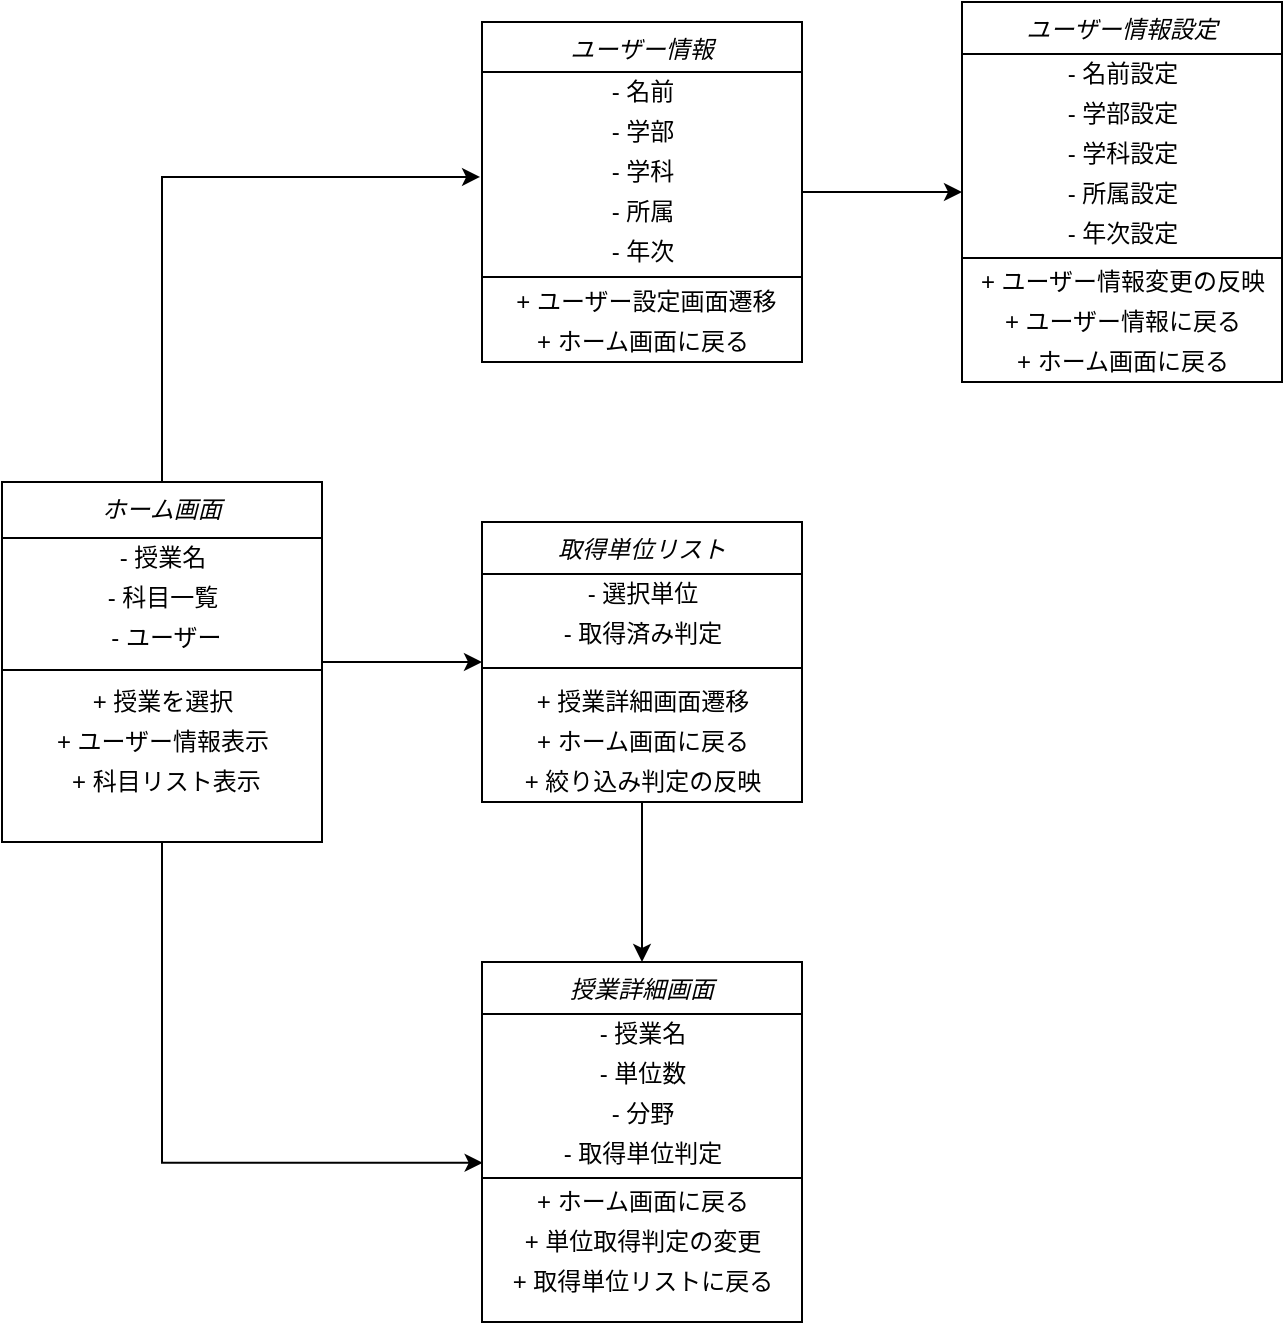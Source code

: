 <mxfile version="12.6.6" type="github">
  <diagram id="C5RBs43oDa-KdzZeNtuy" name="Page-1">
    <mxGraphModel dx="1186" dy="662" grid="1" gridSize="10" guides="1" tooltips="1" connect="1" arrows="1" fold="1" page="1" pageScale="1" pageWidth="827" pageHeight="1169" math="0" shadow="0">
      <root>
        <mxCell id="WIyWlLk6GJQsqaUBKTNV-0"/>
        <mxCell id="WIyWlLk6GJQsqaUBKTNV-1" parent="WIyWlLk6GJQsqaUBKTNV-0"/>
        <mxCell id="5cKeduFpD69OzBUjxAE2-6" style="edgeStyle=orthogonalEdgeStyle;rounded=0;orthogonalLoop=1;jettySize=auto;html=1;exitX=0.5;exitY=0;exitDx=0;exitDy=0;entryX=-0.006;entryY=0.624;entryDx=0;entryDy=0;entryPerimeter=0;" parent="WIyWlLk6GJQsqaUBKTNV-1" source="zkfFHV4jXpPFQw0GAbJ--0" target="vueVsAEjh_niGs77pXd6-32" edge="1">
          <mxGeometry relative="1" as="geometry"/>
        </mxCell>
        <mxCell id="5cKeduFpD69OzBUjxAE2-12" style="edgeStyle=orthogonalEdgeStyle;rounded=0;orthogonalLoop=1;jettySize=auto;html=1;entryX=0.002;entryY=0.721;entryDx=0;entryDy=0;entryPerimeter=0;exitX=0.5;exitY=1;exitDx=0;exitDy=0;" parent="WIyWlLk6GJQsqaUBKTNV-1" source="zkfFHV4jXpPFQw0GAbJ--0" target="vueVsAEjh_niGs77pXd6-55" edge="1">
          <mxGeometry relative="1" as="geometry">
            <mxPoint x="200" y="710" as="targetPoint"/>
          </mxGeometry>
        </mxCell>
        <mxCell id="5cKeduFpD69OzBUjxAE2-13" style="edgeStyle=orthogonalEdgeStyle;rounded=0;orthogonalLoop=1;jettySize=auto;html=1;entryX=0;entryY=0.5;entryDx=0;entryDy=0;" parent="WIyWlLk6GJQsqaUBKTNV-1" source="zkfFHV4jXpPFQw0GAbJ--0" target="vueVsAEjh_niGs77pXd6-6" edge="1">
          <mxGeometry relative="1" as="geometry"/>
        </mxCell>
        <mxCell id="zkfFHV4jXpPFQw0GAbJ--0" value="ホーム画面" style="swimlane;fontStyle=2;align=center;verticalAlign=top;childLayout=stackLayout;horizontal=1;startSize=28;horizontalStack=0;resizeParent=1;resizeLast=0;collapsible=1;marginBottom=0;rounded=0;shadow=0;strokeWidth=1;" parent="WIyWlLk6GJQsqaUBKTNV-1" vertex="1">
          <mxGeometry x="120" y="330" width="160" height="180" as="geometry">
            <mxRectangle x="230" y="140" width="160" height="26" as="alternateBounds"/>
          </mxGeometry>
        </mxCell>
        <mxCell id="vueVsAEjh_niGs77pXd6-21" value="- 授業名" style="text;html=1;align=center;verticalAlign=middle;resizable=0;points=[];autosize=1;" parent="zkfFHV4jXpPFQw0GAbJ--0" vertex="1">
          <mxGeometry y="28" width="160" height="20" as="geometry"/>
        </mxCell>
        <mxCell id="vueVsAEjh_niGs77pXd6-20" value="- 科目一覧" style="text;html=1;align=center;verticalAlign=middle;resizable=0;points=[];autosize=1;" parent="zkfFHV4jXpPFQw0GAbJ--0" vertex="1">
          <mxGeometry y="48" width="160" height="20" as="geometry"/>
        </mxCell>
        <mxCell id="vueVsAEjh_niGs77pXd6-27" value="&amp;nbsp;- ユーザー" style="text;html=1;align=center;verticalAlign=middle;resizable=0;points=[];autosize=1;" parent="zkfFHV4jXpPFQw0GAbJ--0" vertex="1">
          <mxGeometry y="68" width="160" height="20" as="geometry"/>
        </mxCell>
        <mxCell id="zkfFHV4jXpPFQw0GAbJ--4" value="" style="line;html=1;strokeWidth=1;align=left;verticalAlign=middle;spacingTop=-1;spacingLeft=3;spacingRight=3;rotatable=0;labelPosition=right;points=[];portConstraint=eastwest;" parent="zkfFHV4jXpPFQw0GAbJ--0" vertex="1">
          <mxGeometry y="88" width="160" height="12" as="geometry"/>
        </mxCell>
        <mxCell id="vueVsAEjh_niGs77pXd6-22" value="+ 授業を選択" style="text;html=1;align=center;verticalAlign=middle;resizable=0;points=[];autosize=1;" parent="zkfFHV4jXpPFQw0GAbJ--0" vertex="1">
          <mxGeometry y="100" width="160" height="20" as="geometry"/>
        </mxCell>
        <mxCell id="vueVsAEjh_niGs77pXd6-23" value="+ ユーザー情報表示" style="text;html=1;align=center;verticalAlign=middle;resizable=0;points=[];autosize=1;" parent="zkfFHV4jXpPFQw0GAbJ--0" vertex="1">
          <mxGeometry y="120" width="160" height="20" as="geometry"/>
        </mxCell>
        <mxCell id="vueVsAEjh_niGs77pXd6-26" value="&amp;nbsp;+ 科目リスト表示" style="text;html=1;align=center;verticalAlign=middle;resizable=0;points=[];autosize=1;" parent="zkfFHV4jXpPFQw0GAbJ--0" vertex="1">
          <mxGeometry y="140" width="160" height="20" as="geometry"/>
        </mxCell>
        <mxCell id="vueVsAEjh_niGs77pXd6-5" value="&lt;br&gt;&lt;br&gt;" style="text;html=1;align=center;verticalAlign=middle;resizable=0;points=[];autosize=1;" parent="WIyWlLk6GJQsqaUBKTNV-1" vertex="1">
          <mxGeometry x="254" y="161" width="20" height="30" as="geometry"/>
        </mxCell>
        <mxCell id="5cKeduFpD69OzBUjxAE2-14" style="edgeStyle=orthogonalEdgeStyle;rounded=0;orthogonalLoop=1;jettySize=auto;html=1;entryX=0.5;entryY=0;entryDx=0;entryDy=0;" parent="WIyWlLk6GJQsqaUBKTNV-1" source="vueVsAEjh_niGs77pXd6-6" target="vueVsAEjh_niGs77pXd6-10" edge="1">
          <mxGeometry relative="1" as="geometry"/>
        </mxCell>
        <mxCell id="vueVsAEjh_niGs77pXd6-6" value="取得単位リスト" style="swimlane;fontStyle=2;align=center;verticalAlign=top;childLayout=stackLayout;horizontal=1;startSize=26;horizontalStack=0;resizeParent=1;resizeLast=0;collapsible=1;marginBottom=0;rounded=0;shadow=0;strokeWidth=1;" parent="WIyWlLk6GJQsqaUBKTNV-1" vertex="1">
          <mxGeometry x="360" y="350" width="160" height="140" as="geometry">
            <mxRectangle x="230" y="140" width="160" height="26" as="alternateBounds"/>
          </mxGeometry>
        </mxCell>
        <mxCell id="vueVsAEjh_niGs77pXd6-60" value="- 選択単位" style="text;html=1;align=center;verticalAlign=middle;resizable=0;points=[];autosize=1;" parent="vueVsAEjh_niGs77pXd6-6" vertex="1">
          <mxGeometry y="26" width="160" height="20" as="geometry"/>
        </mxCell>
        <mxCell id="vueVsAEjh_niGs77pXd6-61" value="- 取得済み判定" style="text;html=1;align=center;verticalAlign=middle;resizable=0;points=[];autosize=1;" parent="vueVsAEjh_niGs77pXd6-6" vertex="1">
          <mxGeometry y="46" width="160" height="20" as="geometry"/>
        </mxCell>
        <mxCell id="vueVsAEjh_niGs77pXd6-7" value="" style="line;html=1;strokeWidth=1;align=left;verticalAlign=middle;spacingTop=-1;spacingLeft=3;spacingRight=3;rotatable=0;labelPosition=right;points=[];portConstraint=eastwest;" parent="vueVsAEjh_niGs77pXd6-6" vertex="1">
          <mxGeometry y="66" width="160" height="14" as="geometry"/>
        </mxCell>
        <mxCell id="vueVsAEjh_niGs77pXd6-62" value="+ 授業詳細画面遷移" style="text;html=1;align=center;verticalAlign=middle;resizable=0;points=[];autosize=1;" parent="vueVsAEjh_niGs77pXd6-6" vertex="1">
          <mxGeometry y="80" width="160" height="20" as="geometry"/>
        </mxCell>
        <mxCell id="vueVsAEjh_niGs77pXd6-63" value="+ ホーム画面に戻る" style="text;html=1;align=center;verticalAlign=middle;resizable=0;points=[];autosize=1;" parent="vueVsAEjh_niGs77pXd6-6" vertex="1">
          <mxGeometry y="100" width="160" height="20" as="geometry"/>
        </mxCell>
        <mxCell id="vueVsAEjh_niGs77pXd6-64" value="+ 絞り込み判定の反映" style="text;html=1;align=center;verticalAlign=middle;resizable=0;points=[];autosize=1;" parent="vueVsAEjh_niGs77pXd6-6" vertex="1">
          <mxGeometry y="120" width="160" height="20" as="geometry"/>
        </mxCell>
        <mxCell id="vueVsAEjh_niGs77pXd6-8" value="ユーザー情報設定" style="swimlane;fontStyle=2;align=center;verticalAlign=top;childLayout=stackLayout;horizontal=1;startSize=26;horizontalStack=0;resizeParent=1;resizeLast=0;collapsible=1;marginBottom=0;rounded=0;shadow=0;strokeWidth=1;" parent="WIyWlLk6GJQsqaUBKTNV-1" vertex="1">
          <mxGeometry x="600" y="90" width="160" height="190" as="geometry">
            <mxRectangle x="230" y="140" width="160" height="26" as="alternateBounds"/>
          </mxGeometry>
        </mxCell>
        <mxCell id="vueVsAEjh_niGs77pXd6-40" value="- 名前設定" style="text;html=1;align=center;verticalAlign=middle;resizable=0;points=[];autosize=1;" parent="vueVsAEjh_niGs77pXd6-8" vertex="1">
          <mxGeometry y="26" width="160" height="20" as="geometry"/>
        </mxCell>
        <mxCell id="vueVsAEjh_niGs77pXd6-42" value="- 学部設定" style="text;html=1;align=center;verticalAlign=middle;resizable=0;points=[];autosize=1;" parent="vueVsAEjh_niGs77pXd6-8" vertex="1">
          <mxGeometry y="46" width="160" height="20" as="geometry"/>
        </mxCell>
        <mxCell id="vueVsAEjh_niGs77pXd6-43" value="- 学科設定" style="text;html=1;align=center;verticalAlign=middle;resizable=0;points=[];autosize=1;" parent="vueVsAEjh_niGs77pXd6-8" vertex="1">
          <mxGeometry y="66" width="160" height="20" as="geometry"/>
        </mxCell>
        <mxCell id="vueVsAEjh_niGs77pXd6-44" value="- 所属設定" style="text;html=1;align=center;verticalAlign=middle;resizable=0;points=[];autosize=1;" parent="vueVsAEjh_niGs77pXd6-8" vertex="1">
          <mxGeometry y="86" width="160" height="20" as="geometry"/>
        </mxCell>
        <mxCell id="vueVsAEjh_niGs77pXd6-46" value="- 年次設定" style="text;html=1;align=center;verticalAlign=middle;resizable=0;points=[];autosize=1;" parent="vueVsAEjh_niGs77pXd6-8" vertex="1">
          <mxGeometry y="106" width="160" height="20" as="geometry"/>
        </mxCell>
        <mxCell id="vueVsAEjh_niGs77pXd6-9" value="" style="line;html=1;strokeWidth=1;align=left;verticalAlign=middle;spacingTop=-1;spacingLeft=3;spacingRight=3;rotatable=0;labelPosition=right;points=[];portConstraint=eastwest;" parent="vueVsAEjh_niGs77pXd6-8" vertex="1">
          <mxGeometry y="126" width="160" height="4" as="geometry"/>
        </mxCell>
        <mxCell id="vueVsAEjh_niGs77pXd6-47" value="+ ユーザー情報変更の反映" style="text;html=1;align=center;verticalAlign=middle;resizable=0;points=[];autosize=1;" parent="vueVsAEjh_niGs77pXd6-8" vertex="1">
          <mxGeometry y="130" width="160" height="20" as="geometry"/>
        </mxCell>
        <mxCell id="vueVsAEjh_niGs77pXd6-48" value="+ ユーザー情報に戻る" style="text;html=1;align=center;verticalAlign=middle;resizable=0;points=[];autosize=1;" parent="vueVsAEjh_niGs77pXd6-8" vertex="1">
          <mxGeometry y="150" width="160" height="20" as="geometry"/>
        </mxCell>
        <mxCell id="vueVsAEjh_niGs77pXd6-49" value="+ ホーム画面に戻る" style="text;html=1;align=center;verticalAlign=middle;resizable=0;points=[];autosize=1;" parent="vueVsAEjh_niGs77pXd6-8" vertex="1">
          <mxGeometry y="170" width="160" height="20" as="geometry"/>
        </mxCell>
        <mxCell id="vueVsAEjh_niGs77pXd6-10" value="授業詳細画面" style="swimlane;fontStyle=2;align=center;verticalAlign=top;childLayout=stackLayout;horizontal=1;startSize=26;horizontalStack=0;resizeParent=1;resizeLast=0;collapsible=1;marginBottom=0;rounded=0;shadow=0;strokeWidth=1;" parent="WIyWlLk6GJQsqaUBKTNV-1" vertex="1">
          <mxGeometry x="360" y="570" width="160" height="180" as="geometry">
            <mxRectangle x="230" y="140" width="160" height="26" as="alternateBounds"/>
          </mxGeometry>
        </mxCell>
        <mxCell id="vueVsAEjh_niGs77pXd6-50" value="- 授業名" style="text;html=1;align=center;verticalAlign=middle;resizable=0;points=[];autosize=1;" parent="vueVsAEjh_niGs77pXd6-10" vertex="1">
          <mxGeometry y="26" width="160" height="20" as="geometry"/>
        </mxCell>
        <mxCell id="vueVsAEjh_niGs77pXd6-51" value="- 単位数" style="text;html=1;align=center;verticalAlign=middle;resizable=0;points=[];autosize=1;" parent="vueVsAEjh_niGs77pXd6-10" vertex="1">
          <mxGeometry y="46" width="160" height="20" as="geometry"/>
        </mxCell>
        <mxCell id="vueVsAEjh_niGs77pXd6-52" value="- 分野" style="text;html=1;align=center;verticalAlign=middle;resizable=0;points=[];autosize=1;" parent="vueVsAEjh_niGs77pXd6-10" vertex="1">
          <mxGeometry y="66" width="160" height="20" as="geometry"/>
        </mxCell>
        <mxCell id="vueVsAEjh_niGs77pXd6-55" value="- 取得単位判定" style="text;html=1;align=center;verticalAlign=middle;resizable=0;points=[];autosize=1;" parent="vueVsAEjh_niGs77pXd6-10" vertex="1">
          <mxGeometry y="86" width="160" height="20" as="geometry"/>
        </mxCell>
        <mxCell id="vueVsAEjh_niGs77pXd6-11" value="" style="line;html=1;strokeWidth=1;align=left;verticalAlign=middle;spacingTop=-1;spacingLeft=3;spacingRight=3;rotatable=0;labelPosition=right;points=[];portConstraint=eastwest;" parent="vueVsAEjh_niGs77pXd6-10" vertex="1">
          <mxGeometry y="106" width="160" height="4" as="geometry"/>
        </mxCell>
        <mxCell id="vueVsAEjh_niGs77pXd6-57" value="+ ホーム画面に戻る" style="text;html=1;align=center;verticalAlign=middle;resizable=0;points=[];autosize=1;" parent="vueVsAEjh_niGs77pXd6-10" vertex="1">
          <mxGeometry y="110" width="160" height="20" as="geometry"/>
        </mxCell>
        <mxCell id="vueVsAEjh_niGs77pXd6-58" value="+ 単位取得判定の変更" style="text;html=1;align=center;verticalAlign=middle;resizable=0;points=[];autosize=1;" parent="vueVsAEjh_niGs77pXd6-10" vertex="1">
          <mxGeometry y="130" width="160" height="20" as="geometry"/>
        </mxCell>
        <mxCell id="vueVsAEjh_niGs77pXd6-59" value="+ 取得単位リストに戻る" style="text;html=1;align=center;verticalAlign=middle;resizable=0;points=[];autosize=1;" parent="vueVsAEjh_niGs77pXd6-10" vertex="1">
          <mxGeometry y="150" width="160" height="20" as="geometry"/>
        </mxCell>
        <mxCell id="5cKeduFpD69OzBUjxAE2-15" style="edgeStyle=orthogonalEdgeStyle;rounded=0;orthogonalLoop=1;jettySize=auto;html=1;entryX=0;entryY=0.45;entryDx=0;entryDy=0;entryPerimeter=0;" parent="WIyWlLk6GJQsqaUBKTNV-1" source="vueVsAEjh_niGs77pXd6-12" target="vueVsAEjh_niGs77pXd6-44" edge="1">
          <mxGeometry relative="1" as="geometry"/>
        </mxCell>
        <mxCell id="vueVsAEjh_niGs77pXd6-12" value="ユーザー情報" style="swimlane;fontStyle=2;align=center;verticalAlign=top;childLayout=stackLayout;horizontal=1;startSize=25;horizontalStack=0;resizeParent=1;resizeLast=0;collapsible=1;marginBottom=0;rounded=0;shadow=0;strokeWidth=1;" parent="WIyWlLk6GJQsqaUBKTNV-1" vertex="1">
          <mxGeometry x="360" y="100" width="160" height="170" as="geometry">
            <mxRectangle x="230" y="140" width="160" height="26" as="alternateBounds"/>
          </mxGeometry>
        </mxCell>
        <mxCell id="vueVsAEjh_niGs77pXd6-28" value="- 名前" style="text;html=1;align=center;verticalAlign=middle;resizable=0;points=[];autosize=1;" parent="vueVsAEjh_niGs77pXd6-12" vertex="1">
          <mxGeometry y="25" width="160" height="20" as="geometry"/>
        </mxCell>
        <mxCell id="vueVsAEjh_niGs77pXd6-29" value="- 学部" style="text;html=1;align=center;verticalAlign=middle;resizable=0;points=[];autosize=1;" parent="vueVsAEjh_niGs77pXd6-12" vertex="1">
          <mxGeometry y="45" width="160" height="20" as="geometry"/>
        </mxCell>
        <mxCell id="vueVsAEjh_niGs77pXd6-32" value="- 学科" style="text;html=1;align=center;verticalAlign=middle;resizable=0;points=[];autosize=1;" parent="vueVsAEjh_niGs77pXd6-12" vertex="1">
          <mxGeometry y="65" width="160" height="20" as="geometry"/>
        </mxCell>
        <mxCell id="vueVsAEjh_niGs77pXd6-33" value="- 所属" style="text;html=1;align=center;verticalAlign=middle;resizable=0;points=[];autosize=1;" parent="vueVsAEjh_niGs77pXd6-12" vertex="1">
          <mxGeometry y="85" width="160" height="20" as="geometry"/>
        </mxCell>
        <mxCell id="vueVsAEjh_niGs77pXd6-45" value="- 年次" style="text;html=1;align=center;verticalAlign=middle;resizable=0;points=[];autosize=1;" parent="vueVsAEjh_niGs77pXd6-12" vertex="1">
          <mxGeometry y="105" width="160" height="20" as="geometry"/>
        </mxCell>
        <mxCell id="vueVsAEjh_niGs77pXd6-13" value="" style="line;html=1;strokeWidth=1;align=left;verticalAlign=middle;spacingTop=-1;spacingLeft=3;spacingRight=3;rotatable=0;labelPosition=right;points=[];portConstraint=eastwest;" parent="vueVsAEjh_niGs77pXd6-12" vertex="1">
          <mxGeometry y="125" width="160" height="5" as="geometry"/>
        </mxCell>
        <mxCell id="vueVsAEjh_niGs77pXd6-34" value="&amp;nbsp;+ ユーザー設定画面遷移" style="text;html=1;align=center;verticalAlign=middle;resizable=0;points=[];autosize=1;" parent="vueVsAEjh_niGs77pXd6-12" vertex="1">
          <mxGeometry y="130" width="160" height="20" as="geometry"/>
        </mxCell>
        <mxCell id="vueVsAEjh_niGs77pXd6-35" value="+ ホーム画面に戻る" style="text;html=1;align=center;verticalAlign=middle;resizable=0;points=[];autosize=1;" parent="vueVsAEjh_niGs77pXd6-12" vertex="1">
          <mxGeometry y="150" width="160" height="20" as="geometry"/>
        </mxCell>
      </root>
    </mxGraphModel>
  </diagram>
</mxfile>
